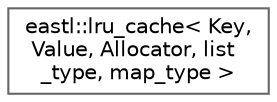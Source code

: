 digraph "类继承关系图"
{
 // LATEX_PDF_SIZE
  bgcolor="transparent";
  edge [fontname=Helvetica,fontsize=10,labelfontname=Helvetica,labelfontsize=10];
  node [fontname=Helvetica,fontsize=10,shape=box,height=0.2,width=0.4];
  rankdir="LR";
  Node0 [id="Node000000",label="eastl::lru_cache\< Key,\l Value, Allocator, list\l_type, map_type \>",height=0.2,width=0.4,color="grey40", fillcolor="white", style="filled",URL="$classeastl_1_1lru__cache.html",tooltip=" "];
}
